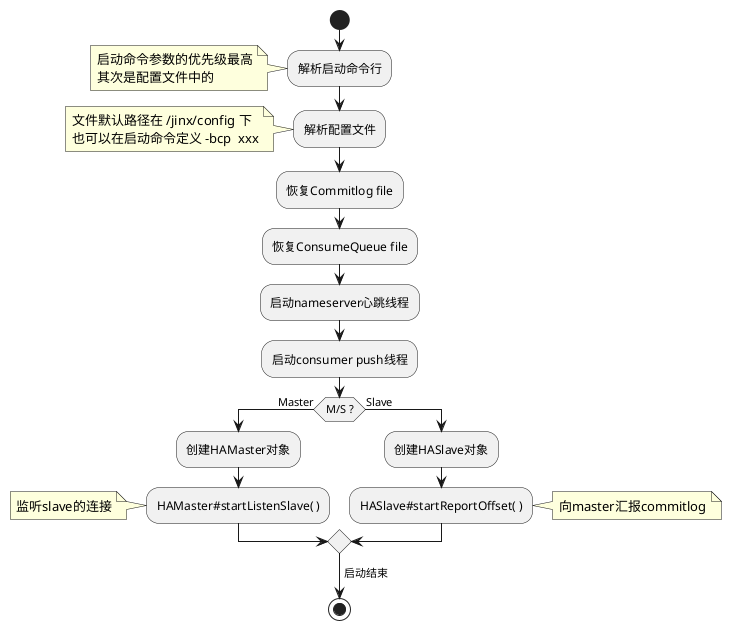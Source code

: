 @startuml
start
:解析启动命令行;
note
启动命令参数的优先级最高
其次是配置文件中的
end note
:解析配置文件;
note
文件默认路径在 ~/jinx/config 下
也可以在启动命令定义 -bcp  xxx
end note
:恢复Commitlog file;
:恢复ConsumeQueue file;
:启动nameserver心跳线程;
:启动consumer push线程;
if (M/S ?) then (Master)
    :创建HAMaster对象;
    :HAMaster#startListenSlave( );
    note left : 监听slave的连接
else (Slave)
    :创建HASlave对象;
    :HASlave#startReportOffset( );
    note right
    向master汇报commitlog
    end note
endif
-> 启动结束 ;
stop
@enduml